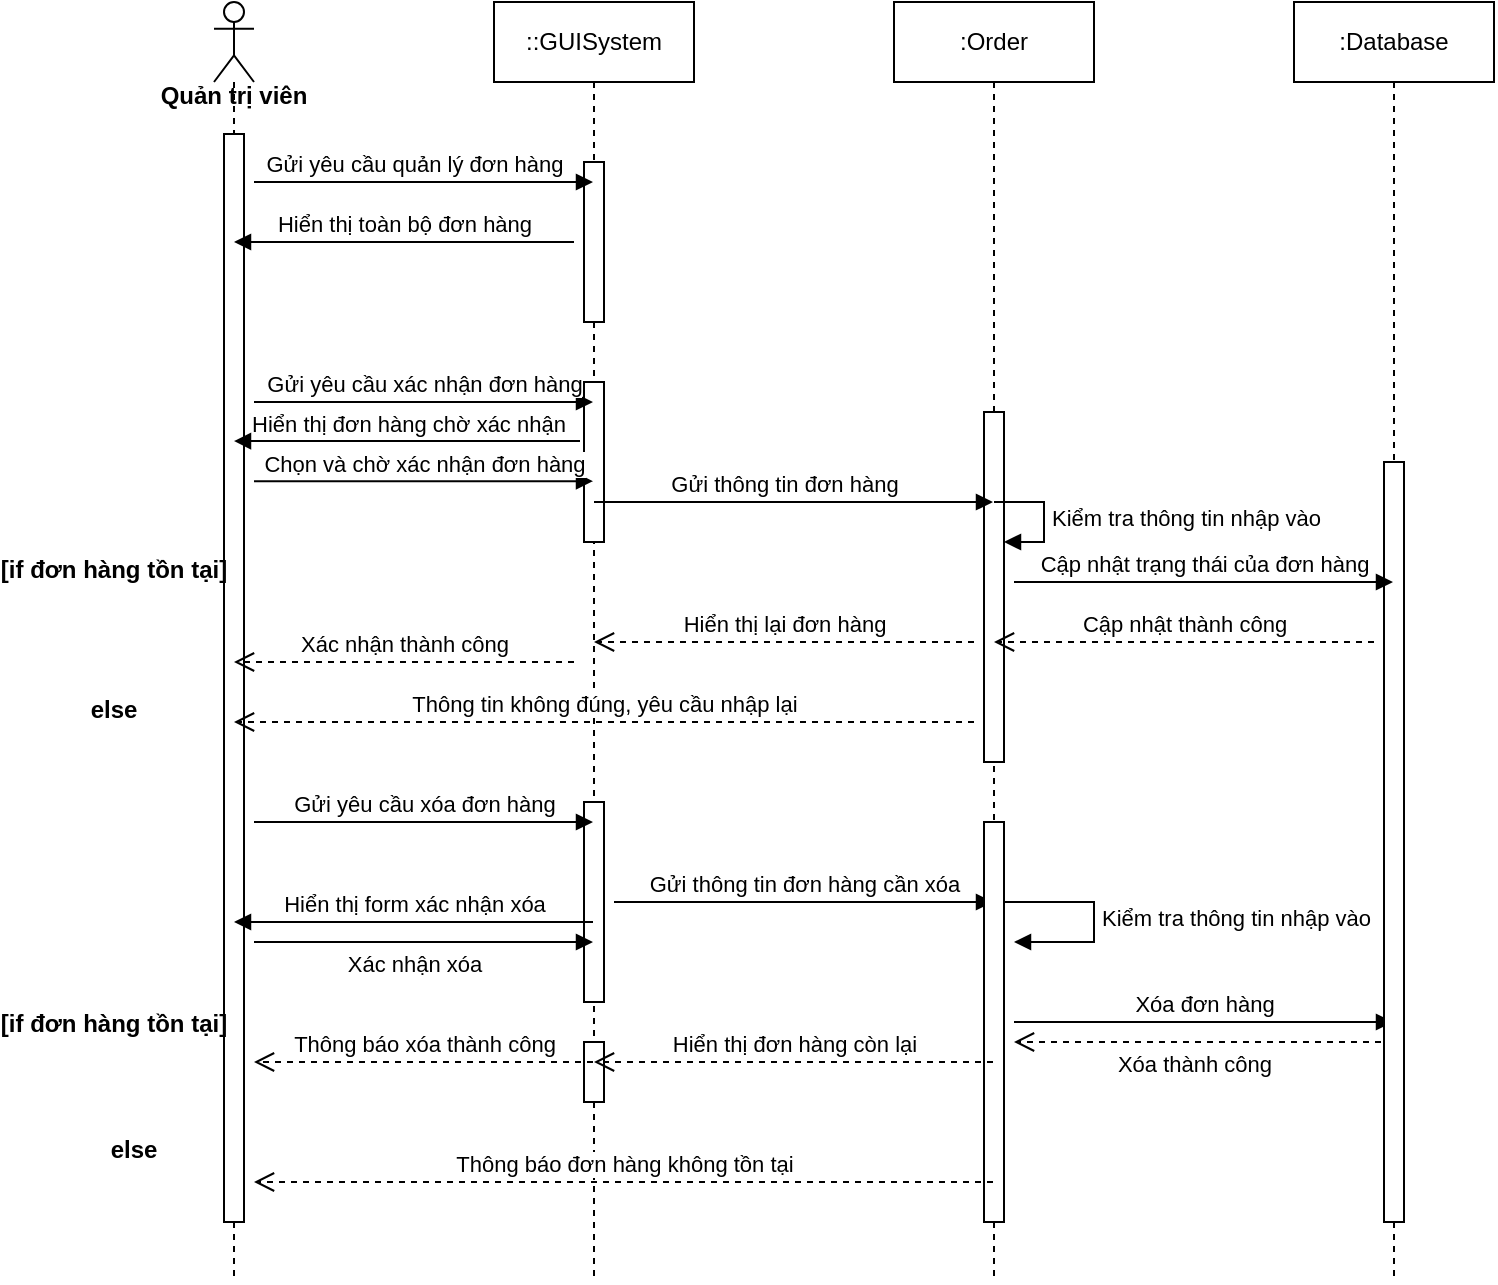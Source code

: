 <mxfile version="13.10.9" type="github">
  <diagram id="kgpKYQtTHZ0yAKxKKP6v" name="Page-1">
    <mxGraphModel dx="1715" dy="483" grid="1" gridSize="10" guides="1" tooltips="1" connect="1" arrows="1" fold="1" page="1" pageScale="1" pageWidth="850" pageHeight="1100" math="0" shadow="0">
      <root>
        <mxCell id="0" />
        <mxCell id="1" parent="0" />
        <mxCell id="JZjcL2NX7-kUQg_ZwjkT-1" value="" style="shape=umlLifeline;participant=umlActor;perimeter=lifelinePerimeter;whiteSpace=wrap;html=1;container=1;collapsible=0;recursiveResize=0;verticalAlign=top;spacingTop=36;outlineConnect=0;" vertex="1" parent="1">
          <mxGeometry x="100" y="40" width="20" height="640" as="geometry" />
        </mxCell>
        <mxCell id="JZjcL2NX7-kUQg_ZwjkT-8" value="" style="html=1;points=[];perimeter=orthogonalPerimeter;" vertex="1" parent="JZjcL2NX7-kUQg_ZwjkT-1">
          <mxGeometry x="5" y="66" width="10" height="544" as="geometry" />
        </mxCell>
        <mxCell id="JZjcL2NX7-kUQg_ZwjkT-2" value="::GUISystem&lt;br&gt;" style="shape=umlLifeline;perimeter=lifelinePerimeter;whiteSpace=wrap;html=1;container=1;collapsible=0;recursiveResize=0;outlineConnect=0;" vertex="1" parent="1">
          <mxGeometry x="240" y="40" width="100" height="640" as="geometry" />
        </mxCell>
        <mxCell id="JZjcL2NX7-kUQg_ZwjkT-9" value="" style="html=1;points=[];perimeter=orthogonalPerimeter;" vertex="1" parent="JZjcL2NX7-kUQg_ZwjkT-2">
          <mxGeometry x="45" y="80" width="10" height="80" as="geometry" />
        </mxCell>
        <mxCell id="JZjcL2NX7-kUQg_ZwjkT-13" value="" style="html=1;points=[];perimeter=orthogonalPerimeter;" vertex="1" parent="JZjcL2NX7-kUQg_ZwjkT-2">
          <mxGeometry x="45" y="190" width="10" height="80" as="geometry" />
        </mxCell>
        <mxCell id="JZjcL2NX7-kUQg_ZwjkT-30" value="" style="html=1;points=[];perimeter=orthogonalPerimeter;" vertex="1" parent="JZjcL2NX7-kUQg_ZwjkT-2">
          <mxGeometry x="45" y="400" width="10" height="100" as="geometry" />
        </mxCell>
        <mxCell id="JZjcL2NX7-kUQg_ZwjkT-33" value="Gửi thông tin đơn hàng cần xóa" style="html=1;verticalAlign=bottom;endArrow=block;" edge="1" parent="JZjcL2NX7-kUQg_ZwjkT-2" target="JZjcL2NX7-kUQg_ZwjkT-3">
          <mxGeometry width="80" relative="1" as="geometry">
            <mxPoint x="60" y="450" as="sourcePoint" />
            <mxPoint x="140" y="450" as="targetPoint" />
          </mxGeometry>
        </mxCell>
        <mxCell id="JZjcL2NX7-kUQg_ZwjkT-38" value="" style="html=1;points=[];perimeter=orthogonalPerimeter;" vertex="1" parent="JZjcL2NX7-kUQg_ZwjkT-2">
          <mxGeometry x="45" y="520" width="10" height="30" as="geometry" />
        </mxCell>
        <mxCell id="JZjcL2NX7-kUQg_ZwjkT-3" value=":Order&lt;br&gt;" style="shape=umlLifeline;perimeter=lifelinePerimeter;whiteSpace=wrap;html=1;container=1;collapsible=0;recursiveResize=0;outlineConnect=0;" vertex="1" parent="1">
          <mxGeometry x="440" y="40" width="100" height="640" as="geometry" />
        </mxCell>
        <mxCell id="JZjcL2NX7-kUQg_ZwjkT-16" value="" style="html=1;points=[];perimeter=orthogonalPerimeter;" vertex="1" parent="JZjcL2NX7-kUQg_ZwjkT-3">
          <mxGeometry x="45" y="205" width="10" height="175" as="geometry" />
        </mxCell>
        <mxCell id="JZjcL2NX7-kUQg_ZwjkT-31" value="" style="html=1;points=[];perimeter=orthogonalPerimeter;" vertex="1" parent="JZjcL2NX7-kUQg_ZwjkT-3">
          <mxGeometry x="45" y="410" width="10" height="200" as="geometry" />
        </mxCell>
        <mxCell id="JZjcL2NX7-kUQg_ZwjkT-37" value="Xóa đơn hàng" style="html=1;verticalAlign=bottom;endArrow=block;" edge="1" parent="JZjcL2NX7-kUQg_ZwjkT-3" target="JZjcL2NX7-kUQg_ZwjkT-6">
          <mxGeometry width="80" relative="1" as="geometry">
            <mxPoint x="60" y="510" as="sourcePoint" />
            <mxPoint x="140" y="510" as="targetPoint" />
          </mxGeometry>
        </mxCell>
        <mxCell id="JZjcL2NX7-kUQg_ZwjkT-41" value="Xóa thành công" style="html=1;verticalAlign=bottom;endArrow=open;dashed=1;endSize=8;" edge="1" parent="JZjcL2NX7-kUQg_ZwjkT-3" source="JZjcL2NX7-kUQg_ZwjkT-6">
          <mxGeometry x="0.05" y="20" relative="1" as="geometry">
            <mxPoint x="140" y="520" as="sourcePoint" />
            <mxPoint x="60" y="520" as="targetPoint" />
            <mxPoint as="offset" />
          </mxGeometry>
        </mxCell>
        <mxCell id="JZjcL2NX7-kUQg_ZwjkT-6" value=":Database" style="shape=umlLifeline;perimeter=lifelinePerimeter;whiteSpace=wrap;html=1;container=1;collapsible=0;recursiveResize=0;outlineConnect=0;" vertex="1" parent="1">
          <mxGeometry x="640" y="40" width="100" height="640" as="geometry" />
        </mxCell>
        <mxCell id="JZjcL2NX7-kUQg_ZwjkT-20" value="" style="html=1;points=[];perimeter=orthogonalPerimeter;" vertex="1" parent="JZjcL2NX7-kUQg_ZwjkT-6">
          <mxGeometry x="45" y="230" width="10" height="380" as="geometry" />
        </mxCell>
        <mxCell id="JZjcL2NX7-kUQg_ZwjkT-7" value="Quản trị viên&#xa;" style="text;align=center;fontStyle=1;verticalAlign=middle;spacingLeft=3;spacingRight=3;strokeColor=none;rotatable=0;points=[[0,0.5],[1,0.5]];portConstraint=eastwest;" vertex="1" parent="1">
          <mxGeometry x="70" y="80" width="80" height="26" as="geometry" />
        </mxCell>
        <mxCell id="JZjcL2NX7-kUQg_ZwjkT-10" value="Gửi yêu cầu quản lý đơn hàng" style="html=1;verticalAlign=bottom;endArrow=block;" edge="1" parent="1" target="JZjcL2NX7-kUQg_ZwjkT-2">
          <mxGeometry x="-0.056" width="80" relative="1" as="geometry">
            <mxPoint x="120" y="130" as="sourcePoint" />
            <mxPoint x="200" y="130" as="targetPoint" />
            <mxPoint as="offset" />
          </mxGeometry>
        </mxCell>
        <mxCell id="JZjcL2NX7-kUQg_ZwjkT-12" value="Hiển thị toàn bộ đơn hàng" style="html=1;verticalAlign=bottom;endArrow=block;" edge="1" parent="1" target="JZjcL2NX7-kUQg_ZwjkT-1">
          <mxGeometry width="80" relative="1" as="geometry">
            <mxPoint x="280" y="160" as="sourcePoint" />
            <mxPoint x="280" y="160" as="targetPoint" />
            <Array as="points">
              <mxPoint x="260" y="160" />
            </Array>
          </mxGeometry>
        </mxCell>
        <mxCell id="JZjcL2NX7-kUQg_ZwjkT-14" value="Gửi yêu cầu xác nhận đơn hàng" style="html=1;verticalAlign=bottom;endArrow=block;" edge="1" parent="1" target="JZjcL2NX7-kUQg_ZwjkT-2">
          <mxGeometry width="80" relative="1" as="geometry">
            <mxPoint x="120" y="240" as="sourcePoint" />
            <mxPoint x="200" y="240" as="targetPoint" />
          </mxGeometry>
        </mxCell>
        <mxCell id="JZjcL2NX7-kUQg_ZwjkT-15" value="Hiển thị đơn hàng chờ xác nhận" style="html=1;verticalAlign=bottom;endArrow=block;exitX=-0.2;exitY=0.369;exitDx=0;exitDy=0;exitPerimeter=0;" edge="1" parent="1" source="JZjcL2NX7-kUQg_ZwjkT-13" target="JZjcL2NX7-kUQg_ZwjkT-1">
          <mxGeometry width="80" relative="1" as="geometry">
            <mxPoint x="200" y="260" as="sourcePoint" />
            <mxPoint x="280" y="260" as="targetPoint" />
          </mxGeometry>
        </mxCell>
        <mxCell id="JZjcL2NX7-kUQg_ZwjkT-17" value="Gửi thông tin đơn hàng" style="html=1;verticalAlign=bottom;endArrow=block;" edge="1" parent="1" source="JZjcL2NX7-kUQg_ZwjkT-2" target="JZjcL2NX7-kUQg_ZwjkT-3">
          <mxGeometry x="-0.05" width="80" relative="1" as="geometry">
            <mxPoint x="300" y="270" as="sourcePoint" />
            <mxPoint x="380" y="270" as="targetPoint" />
            <Array as="points">
              <mxPoint x="350" y="290" />
            </Array>
            <mxPoint as="offset" />
          </mxGeometry>
        </mxCell>
        <mxCell id="JZjcL2NX7-kUQg_ZwjkT-19" value="Kiểm tra thông tin nhập vào" style="edgeStyle=orthogonalEdgeStyle;html=1;align=left;spacingLeft=2;endArrow=block;rounded=0;" edge="1" parent="1">
          <mxGeometry relative="1" as="geometry">
            <mxPoint x="490" y="290" as="sourcePoint" />
            <Array as="points">
              <mxPoint x="515" y="290" />
              <mxPoint x="515" y="310" />
            </Array>
            <mxPoint x="495" y="310" as="targetPoint" />
          </mxGeometry>
        </mxCell>
        <mxCell id="JZjcL2NX7-kUQg_ZwjkT-21" value="Chọn và chờ xác nhận đơn hàng" style="html=1;verticalAlign=bottom;endArrow=block;" edge="1" parent="1" target="JZjcL2NX7-kUQg_ZwjkT-2">
          <mxGeometry width="80" relative="1" as="geometry">
            <mxPoint x="120" y="279.58" as="sourcePoint" />
            <mxPoint x="200" y="279.58" as="targetPoint" />
          </mxGeometry>
        </mxCell>
        <mxCell id="JZjcL2NX7-kUQg_ZwjkT-22" value="Cập nhật trạng thái của đơn hàng" style="html=1;verticalAlign=bottom;endArrow=block;" edge="1" parent="1" target="JZjcL2NX7-kUQg_ZwjkT-6">
          <mxGeometry width="80" relative="1" as="geometry">
            <mxPoint x="500" y="330" as="sourcePoint" />
            <mxPoint x="580" y="330" as="targetPoint" />
            <mxPoint as="offset" />
          </mxGeometry>
        </mxCell>
        <mxCell id="JZjcL2NX7-kUQg_ZwjkT-23" value="Cập nhật thành công" style="html=1;verticalAlign=bottom;endArrow=open;dashed=1;endSize=8;" edge="1" parent="1" target="JZjcL2NX7-kUQg_ZwjkT-3">
          <mxGeometry relative="1" as="geometry">
            <mxPoint x="680" y="360" as="sourcePoint" />
            <mxPoint x="600" y="360" as="targetPoint" />
          </mxGeometry>
        </mxCell>
        <mxCell id="JZjcL2NX7-kUQg_ZwjkT-24" value="Hiển thị lại đơn hàng" style="html=1;verticalAlign=bottom;endArrow=open;dashed=1;endSize=8;" edge="1" parent="1" target="JZjcL2NX7-kUQg_ZwjkT-2">
          <mxGeometry relative="1" as="geometry">
            <mxPoint x="480" y="360" as="sourcePoint" />
            <mxPoint x="400" y="360" as="targetPoint" />
          </mxGeometry>
        </mxCell>
        <mxCell id="JZjcL2NX7-kUQg_ZwjkT-25" value="Xác nhận thành công" style="html=1;verticalAlign=bottom;endArrow=open;dashed=1;endSize=8;" edge="1" parent="1" target="JZjcL2NX7-kUQg_ZwjkT-1">
          <mxGeometry relative="1" as="geometry">
            <mxPoint x="280" y="370" as="sourcePoint" />
            <mxPoint x="200" y="370" as="targetPoint" />
          </mxGeometry>
        </mxCell>
        <mxCell id="JZjcL2NX7-kUQg_ZwjkT-26" value="Thông tin không đúng, yêu cầu nhập lại" style="html=1;verticalAlign=bottom;endArrow=open;dashed=1;endSize=8;" edge="1" parent="1" target="JZjcL2NX7-kUQg_ZwjkT-1">
          <mxGeometry relative="1" as="geometry">
            <mxPoint x="480" y="400" as="sourcePoint" />
            <mxPoint x="400" y="400" as="targetPoint" />
          </mxGeometry>
        </mxCell>
        <mxCell id="JZjcL2NX7-kUQg_ZwjkT-29" value="Gửi yêu cầu xóa đơn hàng" style="html=1;verticalAlign=bottom;endArrow=block;" edge="1" parent="1" target="JZjcL2NX7-kUQg_ZwjkT-2">
          <mxGeometry width="80" relative="1" as="geometry">
            <mxPoint x="120" y="450" as="sourcePoint" />
            <mxPoint x="200" y="450" as="targetPoint" />
          </mxGeometry>
        </mxCell>
        <mxCell id="JZjcL2NX7-kUQg_ZwjkT-32" value="Hiển thị form xác nhận xóa" style="html=1;verticalAlign=bottom;endArrow=block;" edge="1" parent="1" source="JZjcL2NX7-kUQg_ZwjkT-2" target="JZjcL2NX7-kUQg_ZwjkT-1">
          <mxGeometry width="80" relative="1" as="geometry">
            <mxPoint x="230" y="480" as="sourcePoint" />
            <mxPoint x="220" y="480" as="targetPoint" />
            <Array as="points">
              <mxPoint x="260" y="500" />
              <mxPoint x="160" y="500" />
            </Array>
          </mxGeometry>
        </mxCell>
        <mxCell id="JZjcL2NX7-kUQg_ZwjkT-35" value="Kiểm tra thông tin nhập vào" style="edgeStyle=orthogonalEdgeStyle;html=1;align=left;spacingLeft=2;endArrow=block;rounded=0;entryX=1;entryY=0;" edge="1" parent="1">
          <mxGeometry relative="1" as="geometry">
            <mxPoint x="495" y="490" as="sourcePoint" />
            <Array as="points">
              <mxPoint x="540" y="490" />
              <mxPoint x="540" y="510" />
            </Array>
            <mxPoint x="500" y="510" as="targetPoint" />
          </mxGeometry>
        </mxCell>
        <mxCell id="JZjcL2NX7-kUQg_ZwjkT-36" value="Xác nhận xóa" style="html=1;verticalAlign=bottom;endArrow=block;" edge="1" parent="1" target="JZjcL2NX7-kUQg_ZwjkT-2">
          <mxGeometry x="-0.056" y="-20" width="80" relative="1" as="geometry">
            <mxPoint x="120" y="510" as="sourcePoint" />
            <mxPoint x="200" y="510" as="targetPoint" />
            <mxPoint as="offset" />
          </mxGeometry>
        </mxCell>
        <mxCell id="JZjcL2NX7-kUQg_ZwjkT-39" value="Hiển thị đơn hàng còn lại" style="html=1;verticalAlign=bottom;endArrow=open;dashed=1;endSize=8;" edge="1" parent="1" source="JZjcL2NX7-kUQg_ZwjkT-3" target="JZjcL2NX7-kUQg_ZwjkT-2">
          <mxGeometry relative="1" as="geometry">
            <mxPoint x="390" y="570" as="sourcePoint" />
            <mxPoint x="310" y="570" as="targetPoint" />
            <Array as="points">
              <mxPoint x="360" y="570" />
            </Array>
          </mxGeometry>
        </mxCell>
        <mxCell id="JZjcL2NX7-kUQg_ZwjkT-40" value="Thông báo xóa thành công" style="html=1;verticalAlign=bottom;endArrow=open;dashed=1;endSize=8;" edge="1" parent="1" source="JZjcL2NX7-kUQg_ZwjkT-2">
          <mxGeometry relative="1" as="geometry">
            <mxPoint x="210" y="570" as="sourcePoint" />
            <mxPoint x="120" y="570" as="targetPoint" />
          </mxGeometry>
        </mxCell>
        <mxCell id="JZjcL2NX7-kUQg_ZwjkT-43" value="Thông báo đơn hàng không tồn tại" style="html=1;verticalAlign=bottom;endArrow=open;dashed=1;endSize=8;" edge="1" parent="1" source="JZjcL2NX7-kUQg_ZwjkT-3">
          <mxGeometry relative="1" as="geometry">
            <mxPoint x="210" y="630" as="sourcePoint" />
            <mxPoint x="120" y="630" as="targetPoint" />
          </mxGeometry>
        </mxCell>
        <mxCell id="JZjcL2NX7-kUQg_ZwjkT-44" value="[if đơn hàng tồn tại]" style="text;align=center;fontStyle=1;verticalAlign=middle;spacingLeft=3;spacingRight=3;strokeColor=none;rotatable=0;points=[[0,0.5],[1,0.5]];portConstraint=eastwest;" vertex="1" parent="1">
          <mxGeometry x="10" y="537" width="80" height="26" as="geometry" />
        </mxCell>
        <mxCell id="JZjcL2NX7-kUQg_ZwjkT-45" value="else" style="text;align=center;fontStyle=1;verticalAlign=middle;spacingLeft=3;spacingRight=3;strokeColor=none;rotatable=0;points=[[0,0.5],[1,0.5]];portConstraint=eastwest;" vertex="1" parent="1">
          <mxGeometry x="20" y="600" width="80" height="26" as="geometry" />
        </mxCell>
        <mxCell id="JZjcL2NX7-kUQg_ZwjkT-46" value="[if đơn hàng tồn tại]" style="text;align=center;fontStyle=1;verticalAlign=middle;spacingLeft=3;spacingRight=3;strokeColor=none;rotatable=0;points=[[0,0.5],[1,0.5]];portConstraint=eastwest;" vertex="1" parent="1">
          <mxGeometry x="10" y="310" width="80" height="26" as="geometry" />
        </mxCell>
        <mxCell id="JZjcL2NX7-kUQg_ZwjkT-47" value="else" style="text;align=center;fontStyle=1;verticalAlign=middle;spacingLeft=3;spacingRight=3;strokeColor=none;rotatable=0;points=[[0,0.5],[1,0.5]];portConstraint=eastwest;" vertex="1" parent="1">
          <mxGeometry x="10" y="380" width="80" height="26" as="geometry" />
        </mxCell>
      </root>
    </mxGraphModel>
  </diagram>
</mxfile>
